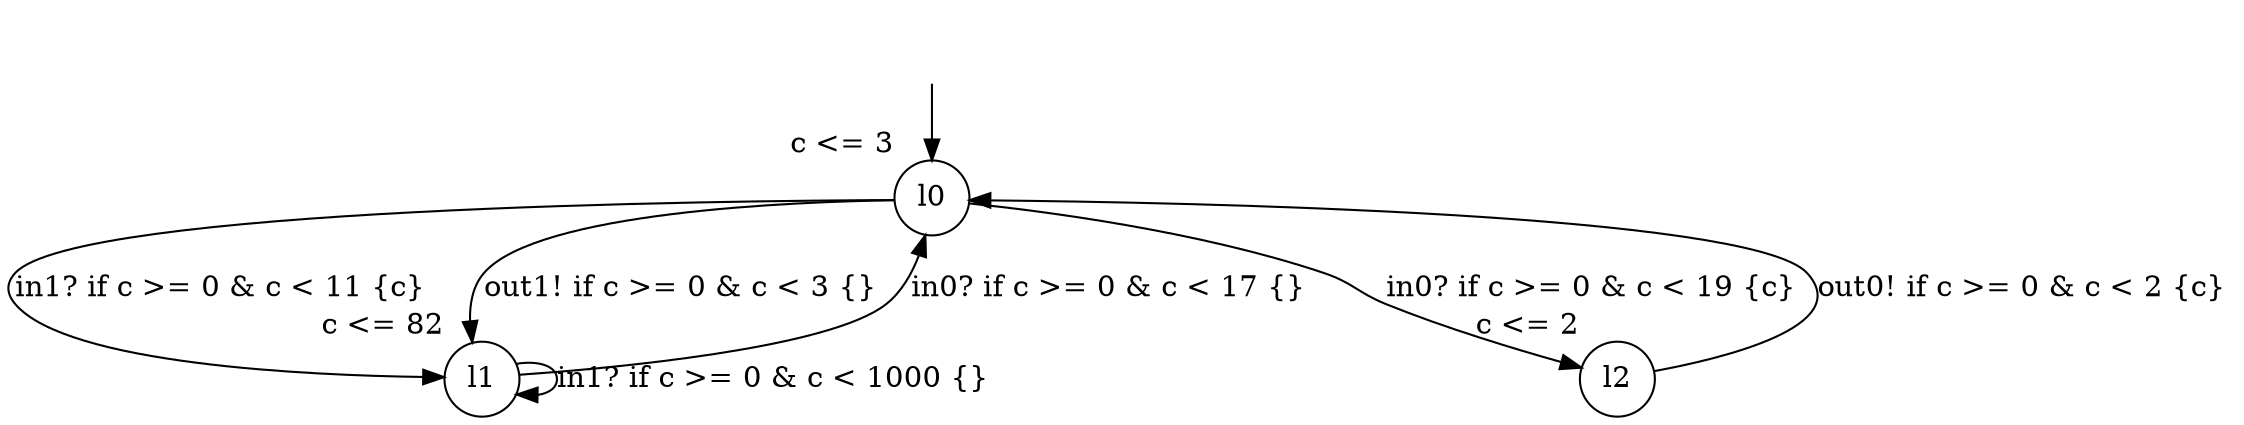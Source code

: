 digraph g {
__start0 [label="" shape="none"];
l0 [shape="circle" margin=0 label="l0", xlabel="c <= 3"];
l1 [shape="circle" margin=0 label="l1", xlabel="c <= 82"];
l2 [shape="circle" margin=0 label="l2", xlabel="c <= 2"];
l0 -> l1 [label="in1? if c >= 0 & c < 11 {c} "];
l0 -> l1 [label="out1! if c >= 0 & c < 3 {} "];
l0 -> l2 [label="in0? if c >= 0 & c < 19 {c} "];
l1 -> l0 [label="in0? if c >= 0 & c < 17 {} "];
l1 -> l1 [label="in1? if c >= 0 & c < 1000 {} "];
l2 -> l0 [label="out0! if c >= 0 & c < 2 {c} "];
__start0 -> l0;
}
